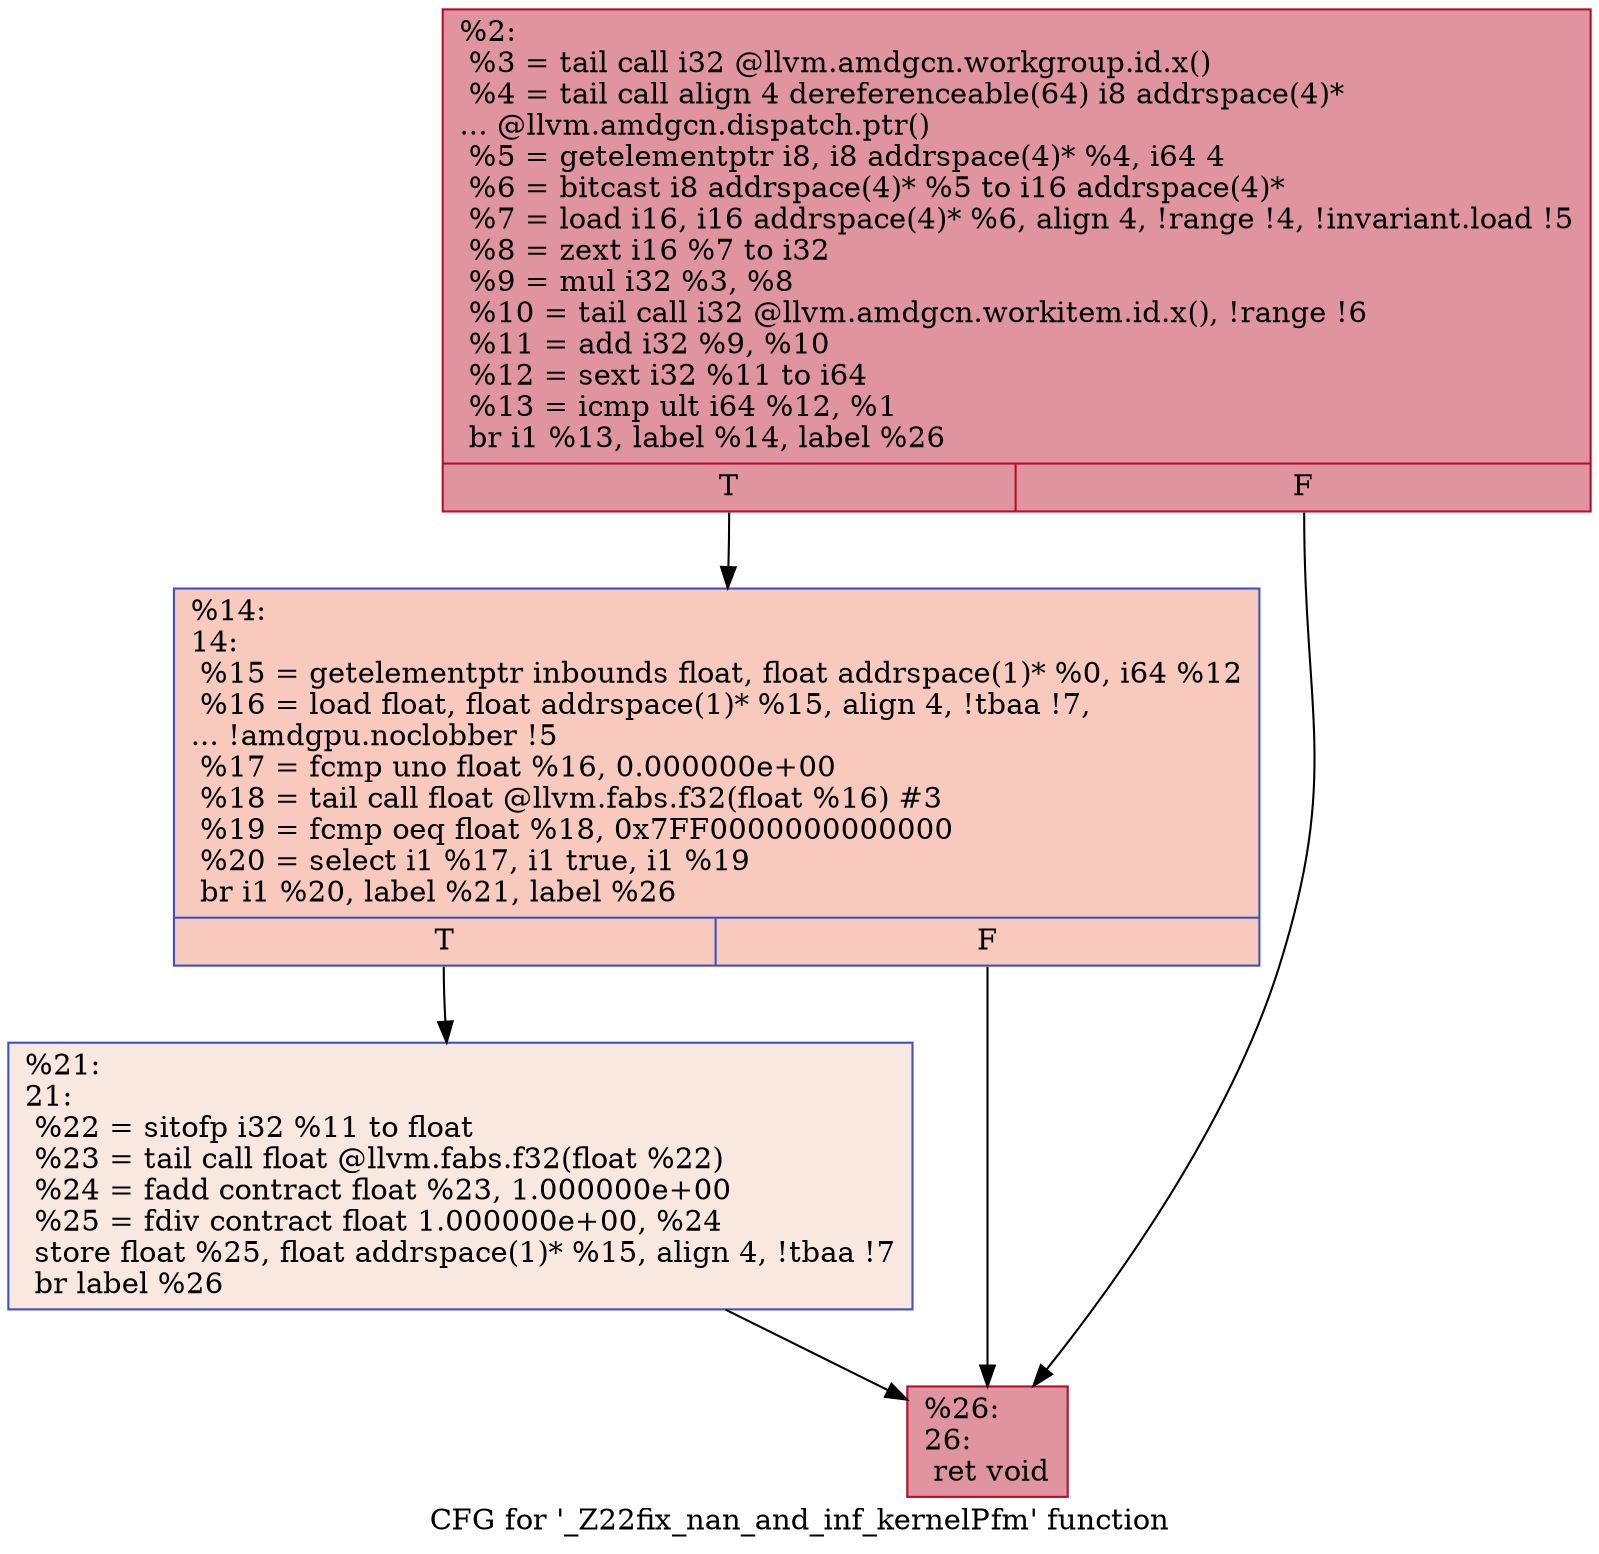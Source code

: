digraph "CFG for '_Z22fix_nan_and_inf_kernelPfm' function" {
	label="CFG for '_Z22fix_nan_and_inf_kernelPfm' function";

	Node0x5bba1e0 [shape=record,color="#b70d28ff", style=filled, fillcolor="#b70d2870",label="{%2:\l  %3 = tail call i32 @llvm.amdgcn.workgroup.id.x()\l  %4 = tail call align 4 dereferenceable(64) i8 addrspace(4)*\l... @llvm.amdgcn.dispatch.ptr()\l  %5 = getelementptr i8, i8 addrspace(4)* %4, i64 4\l  %6 = bitcast i8 addrspace(4)* %5 to i16 addrspace(4)*\l  %7 = load i16, i16 addrspace(4)* %6, align 4, !range !4, !invariant.load !5\l  %8 = zext i16 %7 to i32\l  %9 = mul i32 %3, %8\l  %10 = tail call i32 @llvm.amdgcn.workitem.id.x(), !range !6\l  %11 = add i32 %9, %10\l  %12 = sext i32 %11 to i64\l  %13 = icmp ult i64 %12, %1\l  br i1 %13, label %14, label %26\l|{<s0>T|<s1>F}}"];
	Node0x5bba1e0:s0 -> Node0x5bbc180;
	Node0x5bba1e0:s1 -> Node0x5bbc210;
	Node0x5bbc180 [shape=record,color="#3d50c3ff", style=filled, fillcolor="#ef886b70",label="{%14:\l14:                                               \l  %15 = getelementptr inbounds float, float addrspace(1)* %0, i64 %12\l  %16 = load float, float addrspace(1)* %15, align 4, !tbaa !7,\l... !amdgpu.noclobber !5\l  %17 = fcmp uno float %16, 0.000000e+00\l  %18 = tail call float @llvm.fabs.f32(float %16) #3\l  %19 = fcmp oeq float %18, 0x7FF0000000000000\l  %20 = select i1 %17, i1 true, i1 %19\l  br i1 %20, label %21, label %26\l|{<s0>T|<s1>F}}"];
	Node0x5bbc180:s0 -> Node0x5bbdad0;
	Node0x5bbc180:s1 -> Node0x5bbc210;
	Node0x5bbdad0 [shape=record,color="#3d50c3ff", style=filled, fillcolor="#f1ccb870",label="{%21:\l21:                                               \l  %22 = sitofp i32 %11 to float\l  %23 = tail call float @llvm.fabs.f32(float %22)\l  %24 = fadd contract float %23, 1.000000e+00\l  %25 = fdiv contract float 1.000000e+00, %24\l  store float %25, float addrspace(1)* %15, align 4, !tbaa !7\l  br label %26\l}"];
	Node0x5bbdad0 -> Node0x5bbc210;
	Node0x5bbc210 [shape=record,color="#b70d28ff", style=filled, fillcolor="#b70d2870",label="{%26:\l26:                                               \l  ret void\l}"];
}
